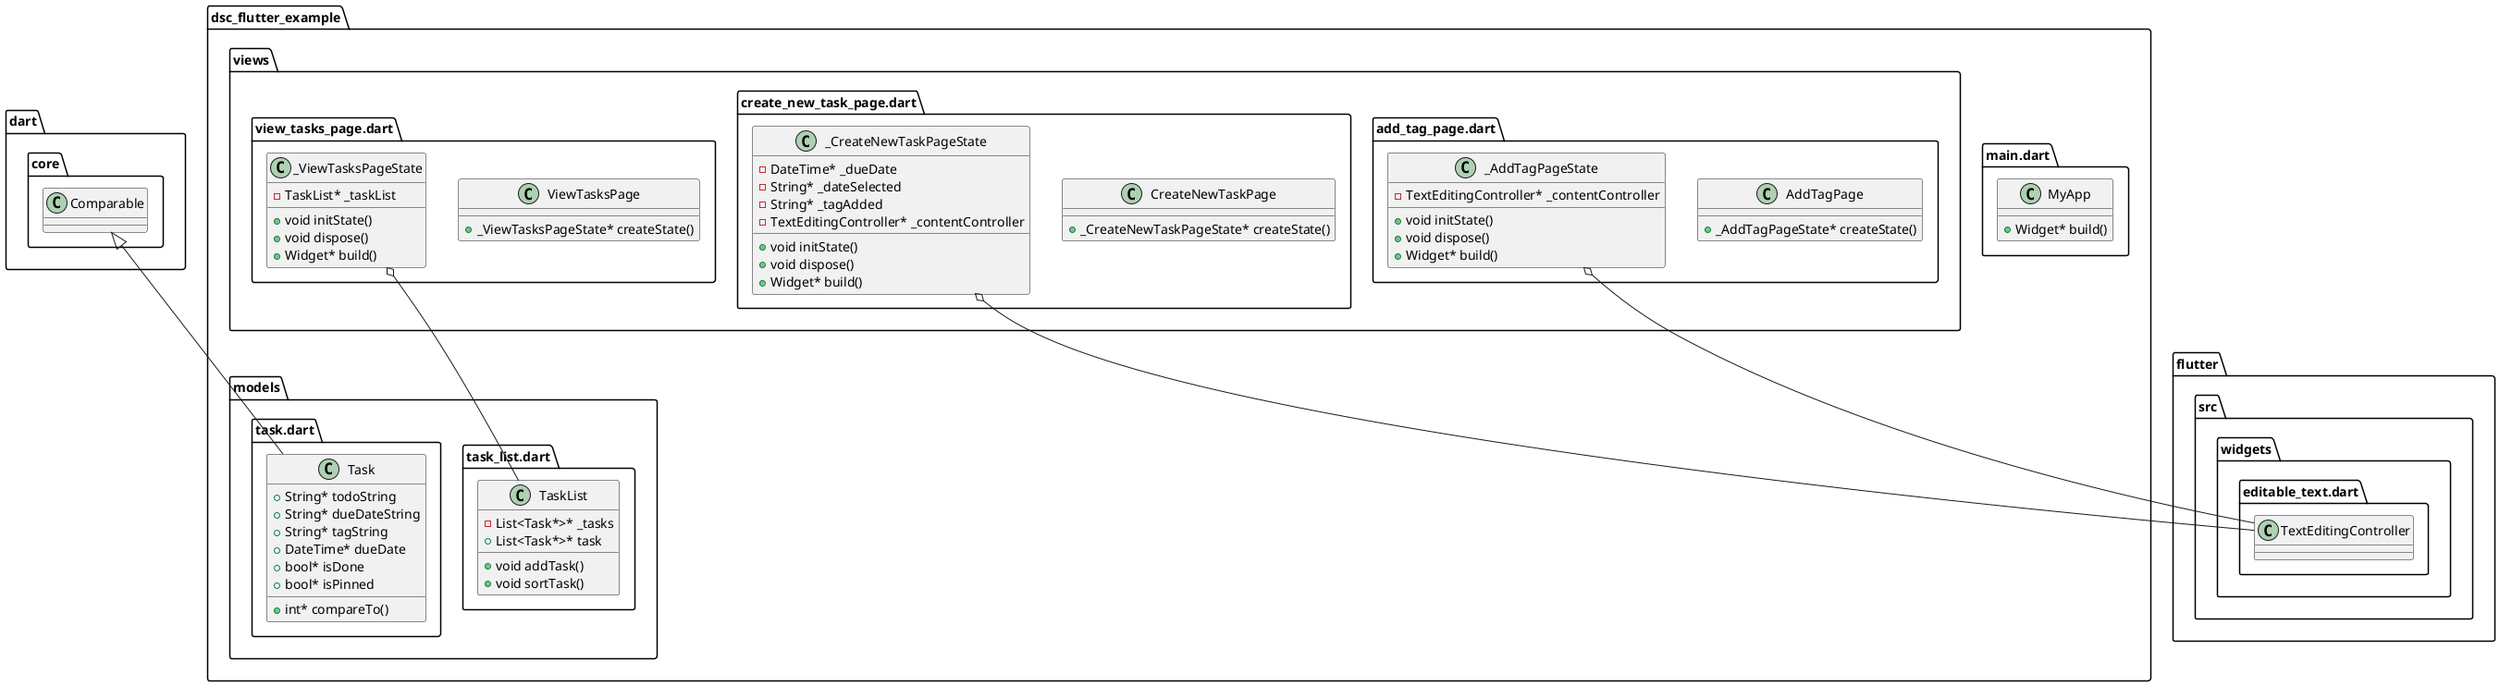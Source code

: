 @startuml
set namespaceSeparator ::

class "dsc_flutter_example::main.dart::MyApp" {
  +Widget* build()
}

class "dsc_flutter_example::models::task.dart::Task" {
  +String* todoString
  +String* dueDateString
  +String* tagString
  +DateTime* dueDate
  +bool* isDone
  +bool* isPinned
  +int* compareTo()
}

"dart::core::Comparable" <|-- "dsc_flutter_example::models::task.dart::Task"

class "dsc_flutter_example::models::task_list.dart::TaskList" {
  -List<Task*>* _tasks
  +List<Task*>* task
  +void addTask()
  +void sortTask()
}

class "dsc_flutter_example::views::add_tag_page.dart::AddTagPage" {
  +_AddTagPageState* createState()
}

class "dsc_flutter_example::views::add_tag_page.dart::_AddTagPageState" {
  -TextEditingController* _contentController
  +void initState()
  +void dispose()
  +Widget* build()
}

"dsc_flutter_example::views::add_tag_page.dart::_AddTagPageState" o-- "flutter::src::widgets::editable_text.dart::TextEditingController"

class "dsc_flutter_example::views::create_new_task_page.dart::CreateNewTaskPage" {
  +_CreateNewTaskPageState* createState()
}

class "dsc_flutter_example::views::create_new_task_page.dart::_CreateNewTaskPageState" {
  -DateTime* _dueDate
  -String* _dateSelected
  -String* _tagAdded
  -TextEditingController* _contentController
  +void initState()
  +void dispose()
  +Widget* build()
}

"dsc_flutter_example::views::create_new_task_page.dart::_CreateNewTaskPageState" o-- "flutter::src::widgets::editable_text.dart::TextEditingController"

class "dsc_flutter_example::views::view_tasks_page.dart::ViewTasksPage" {
  +_ViewTasksPageState* createState()
}

class "dsc_flutter_example::views::view_tasks_page.dart::_ViewTasksPageState" {
  -TaskList* _taskList
  +void initState()
  +void dispose()
  +Widget* build()
}

"dsc_flutter_example::views::view_tasks_page.dart::_ViewTasksPageState" o-- "dsc_flutter_example::models::task_list.dart::TaskList"


@enduml